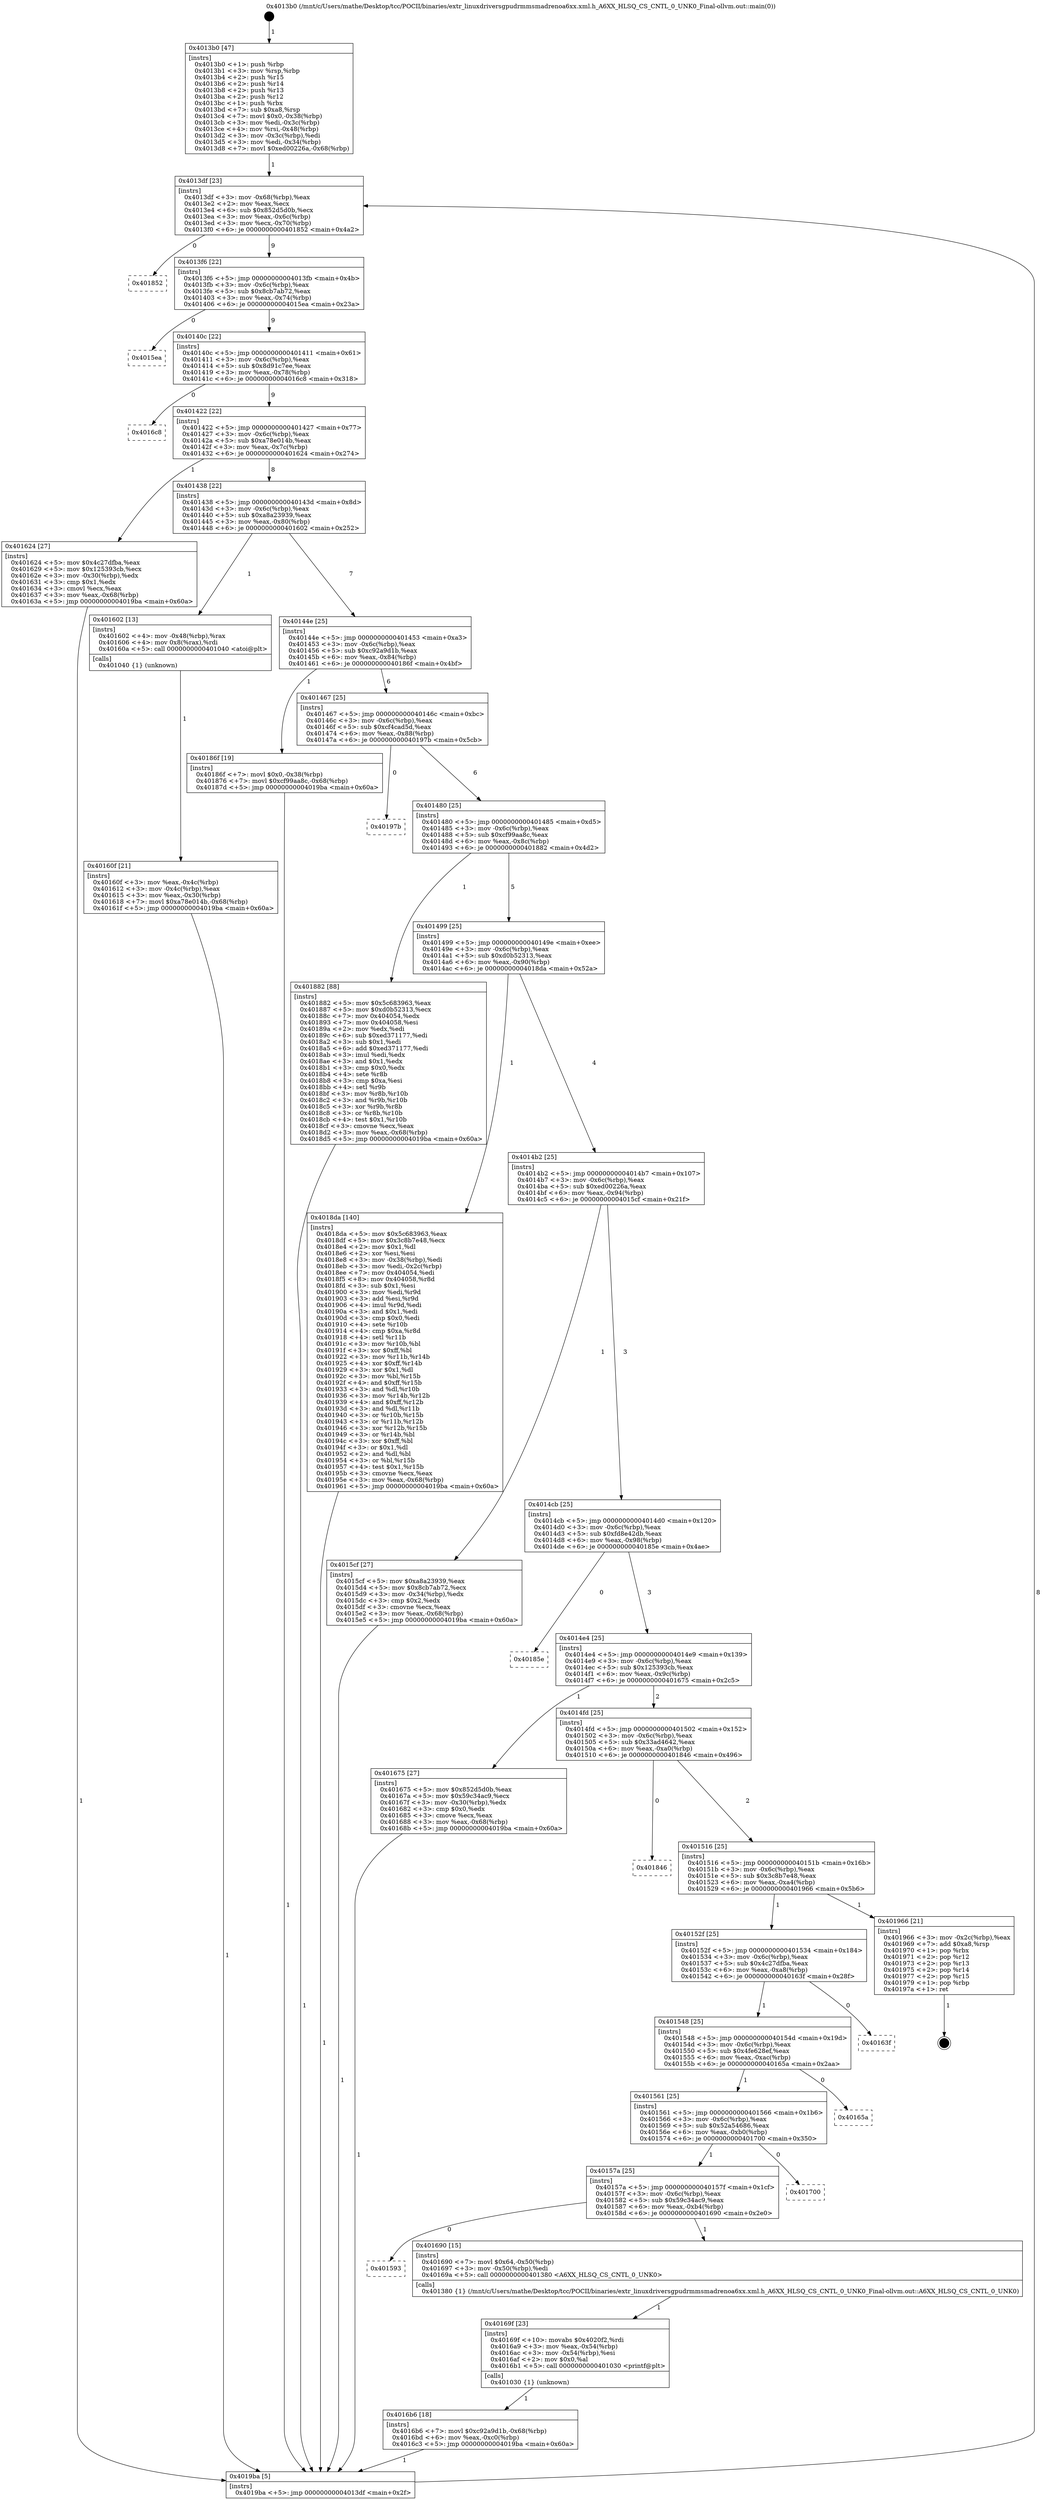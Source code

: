 digraph "0x4013b0" {
  label = "0x4013b0 (/mnt/c/Users/mathe/Desktop/tcc/POCII/binaries/extr_linuxdriversgpudrmmsmadrenoa6xx.xml.h_A6XX_HLSQ_CS_CNTL_0_UNK0_Final-ollvm.out::main(0))"
  labelloc = "t"
  node[shape=record]

  Entry [label="",width=0.3,height=0.3,shape=circle,fillcolor=black,style=filled]
  "0x4013df" [label="{
     0x4013df [23]\l
     | [instrs]\l
     &nbsp;&nbsp;0x4013df \<+3\>: mov -0x68(%rbp),%eax\l
     &nbsp;&nbsp;0x4013e2 \<+2\>: mov %eax,%ecx\l
     &nbsp;&nbsp;0x4013e4 \<+6\>: sub $0x852d5d0b,%ecx\l
     &nbsp;&nbsp;0x4013ea \<+3\>: mov %eax,-0x6c(%rbp)\l
     &nbsp;&nbsp;0x4013ed \<+3\>: mov %ecx,-0x70(%rbp)\l
     &nbsp;&nbsp;0x4013f0 \<+6\>: je 0000000000401852 \<main+0x4a2\>\l
  }"]
  "0x401852" [label="{
     0x401852\l
  }", style=dashed]
  "0x4013f6" [label="{
     0x4013f6 [22]\l
     | [instrs]\l
     &nbsp;&nbsp;0x4013f6 \<+5\>: jmp 00000000004013fb \<main+0x4b\>\l
     &nbsp;&nbsp;0x4013fb \<+3\>: mov -0x6c(%rbp),%eax\l
     &nbsp;&nbsp;0x4013fe \<+5\>: sub $0x8cb7ab72,%eax\l
     &nbsp;&nbsp;0x401403 \<+3\>: mov %eax,-0x74(%rbp)\l
     &nbsp;&nbsp;0x401406 \<+6\>: je 00000000004015ea \<main+0x23a\>\l
  }"]
  Exit [label="",width=0.3,height=0.3,shape=circle,fillcolor=black,style=filled,peripheries=2]
  "0x4015ea" [label="{
     0x4015ea\l
  }", style=dashed]
  "0x40140c" [label="{
     0x40140c [22]\l
     | [instrs]\l
     &nbsp;&nbsp;0x40140c \<+5\>: jmp 0000000000401411 \<main+0x61\>\l
     &nbsp;&nbsp;0x401411 \<+3\>: mov -0x6c(%rbp),%eax\l
     &nbsp;&nbsp;0x401414 \<+5\>: sub $0x8d91c7ee,%eax\l
     &nbsp;&nbsp;0x401419 \<+3\>: mov %eax,-0x78(%rbp)\l
     &nbsp;&nbsp;0x40141c \<+6\>: je 00000000004016c8 \<main+0x318\>\l
  }"]
  "0x4016b6" [label="{
     0x4016b6 [18]\l
     | [instrs]\l
     &nbsp;&nbsp;0x4016b6 \<+7\>: movl $0xc92a9d1b,-0x68(%rbp)\l
     &nbsp;&nbsp;0x4016bd \<+6\>: mov %eax,-0xc0(%rbp)\l
     &nbsp;&nbsp;0x4016c3 \<+5\>: jmp 00000000004019ba \<main+0x60a\>\l
  }"]
  "0x4016c8" [label="{
     0x4016c8\l
  }", style=dashed]
  "0x401422" [label="{
     0x401422 [22]\l
     | [instrs]\l
     &nbsp;&nbsp;0x401422 \<+5\>: jmp 0000000000401427 \<main+0x77\>\l
     &nbsp;&nbsp;0x401427 \<+3\>: mov -0x6c(%rbp),%eax\l
     &nbsp;&nbsp;0x40142a \<+5\>: sub $0xa78e014b,%eax\l
     &nbsp;&nbsp;0x40142f \<+3\>: mov %eax,-0x7c(%rbp)\l
     &nbsp;&nbsp;0x401432 \<+6\>: je 0000000000401624 \<main+0x274\>\l
  }"]
  "0x40169f" [label="{
     0x40169f [23]\l
     | [instrs]\l
     &nbsp;&nbsp;0x40169f \<+10\>: movabs $0x4020f2,%rdi\l
     &nbsp;&nbsp;0x4016a9 \<+3\>: mov %eax,-0x54(%rbp)\l
     &nbsp;&nbsp;0x4016ac \<+3\>: mov -0x54(%rbp),%esi\l
     &nbsp;&nbsp;0x4016af \<+2\>: mov $0x0,%al\l
     &nbsp;&nbsp;0x4016b1 \<+5\>: call 0000000000401030 \<printf@plt\>\l
     | [calls]\l
     &nbsp;&nbsp;0x401030 \{1\} (unknown)\l
  }"]
  "0x401624" [label="{
     0x401624 [27]\l
     | [instrs]\l
     &nbsp;&nbsp;0x401624 \<+5\>: mov $0x4c27dfba,%eax\l
     &nbsp;&nbsp;0x401629 \<+5\>: mov $0x125393cb,%ecx\l
     &nbsp;&nbsp;0x40162e \<+3\>: mov -0x30(%rbp),%edx\l
     &nbsp;&nbsp;0x401631 \<+3\>: cmp $0x1,%edx\l
     &nbsp;&nbsp;0x401634 \<+3\>: cmovl %ecx,%eax\l
     &nbsp;&nbsp;0x401637 \<+3\>: mov %eax,-0x68(%rbp)\l
     &nbsp;&nbsp;0x40163a \<+5\>: jmp 00000000004019ba \<main+0x60a\>\l
  }"]
  "0x401438" [label="{
     0x401438 [22]\l
     | [instrs]\l
     &nbsp;&nbsp;0x401438 \<+5\>: jmp 000000000040143d \<main+0x8d\>\l
     &nbsp;&nbsp;0x40143d \<+3\>: mov -0x6c(%rbp),%eax\l
     &nbsp;&nbsp;0x401440 \<+5\>: sub $0xa8a23939,%eax\l
     &nbsp;&nbsp;0x401445 \<+3\>: mov %eax,-0x80(%rbp)\l
     &nbsp;&nbsp;0x401448 \<+6\>: je 0000000000401602 \<main+0x252\>\l
  }"]
  "0x401593" [label="{
     0x401593\l
  }", style=dashed]
  "0x401602" [label="{
     0x401602 [13]\l
     | [instrs]\l
     &nbsp;&nbsp;0x401602 \<+4\>: mov -0x48(%rbp),%rax\l
     &nbsp;&nbsp;0x401606 \<+4\>: mov 0x8(%rax),%rdi\l
     &nbsp;&nbsp;0x40160a \<+5\>: call 0000000000401040 \<atoi@plt\>\l
     | [calls]\l
     &nbsp;&nbsp;0x401040 \{1\} (unknown)\l
  }"]
  "0x40144e" [label="{
     0x40144e [25]\l
     | [instrs]\l
     &nbsp;&nbsp;0x40144e \<+5\>: jmp 0000000000401453 \<main+0xa3\>\l
     &nbsp;&nbsp;0x401453 \<+3\>: mov -0x6c(%rbp),%eax\l
     &nbsp;&nbsp;0x401456 \<+5\>: sub $0xc92a9d1b,%eax\l
     &nbsp;&nbsp;0x40145b \<+6\>: mov %eax,-0x84(%rbp)\l
     &nbsp;&nbsp;0x401461 \<+6\>: je 000000000040186f \<main+0x4bf\>\l
  }"]
  "0x401690" [label="{
     0x401690 [15]\l
     | [instrs]\l
     &nbsp;&nbsp;0x401690 \<+7\>: movl $0x64,-0x50(%rbp)\l
     &nbsp;&nbsp;0x401697 \<+3\>: mov -0x50(%rbp),%edi\l
     &nbsp;&nbsp;0x40169a \<+5\>: call 0000000000401380 \<A6XX_HLSQ_CS_CNTL_0_UNK0\>\l
     | [calls]\l
     &nbsp;&nbsp;0x401380 \{1\} (/mnt/c/Users/mathe/Desktop/tcc/POCII/binaries/extr_linuxdriversgpudrmmsmadrenoa6xx.xml.h_A6XX_HLSQ_CS_CNTL_0_UNK0_Final-ollvm.out::A6XX_HLSQ_CS_CNTL_0_UNK0)\l
  }"]
  "0x40186f" [label="{
     0x40186f [19]\l
     | [instrs]\l
     &nbsp;&nbsp;0x40186f \<+7\>: movl $0x0,-0x38(%rbp)\l
     &nbsp;&nbsp;0x401876 \<+7\>: movl $0xcf99aa8c,-0x68(%rbp)\l
     &nbsp;&nbsp;0x40187d \<+5\>: jmp 00000000004019ba \<main+0x60a\>\l
  }"]
  "0x401467" [label="{
     0x401467 [25]\l
     | [instrs]\l
     &nbsp;&nbsp;0x401467 \<+5\>: jmp 000000000040146c \<main+0xbc\>\l
     &nbsp;&nbsp;0x40146c \<+3\>: mov -0x6c(%rbp),%eax\l
     &nbsp;&nbsp;0x40146f \<+5\>: sub $0xcf4cad5d,%eax\l
     &nbsp;&nbsp;0x401474 \<+6\>: mov %eax,-0x88(%rbp)\l
     &nbsp;&nbsp;0x40147a \<+6\>: je 000000000040197b \<main+0x5cb\>\l
  }"]
  "0x40157a" [label="{
     0x40157a [25]\l
     | [instrs]\l
     &nbsp;&nbsp;0x40157a \<+5\>: jmp 000000000040157f \<main+0x1cf\>\l
     &nbsp;&nbsp;0x40157f \<+3\>: mov -0x6c(%rbp),%eax\l
     &nbsp;&nbsp;0x401582 \<+5\>: sub $0x59c34ac9,%eax\l
     &nbsp;&nbsp;0x401587 \<+6\>: mov %eax,-0xb4(%rbp)\l
     &nbsp;&nbsp;0x40158d \<+6\>: je 0000000000401690 \<main+0x2e0\>\l
  }"]
  "0x40197b" [label="{
     0x40197b\l
  }", style=dashed]
  "0x401480" [label="{
     0x401480 [25]\l
     | [instrs]\l
     &nbsp;&nbsp;0x401480 \<+5\>: jmp 0000000000401485 \<main+0xd5\>\l
     &nbsp;&nbsp;0x401485 \<+3\>: mov -0x6c(%rbp),%eax\l
     &nbsp;&nbsp;0x401488 \<+5\>: sub $0xcf99aa8c,%eax\l
     &nbsp;&nbsp;0x40148d \<+6\>: mov %eax,-0x8c(%rbp)\l
     &nbsp;&nbsp;0x401493 \<+6\>: je 0000000000401882 \<main+0x4d2\>\l
  }"]
  "0x401700" [label="{
     0x401700\l
  }", style=dashed]
  "0x401882" [label="{
     0x401882 [88]\l
     | [instrs]\l
     &nbsp;&nbsp;0x401882 \<+5\>: mov $0x5c683963,%eax\l
     &nbsp;&nbsp;0x401887 \<+5\>: mov $0xd0b52313,%ecx\l
     &nbsp;&nbsp;0x40188c \<+7\>: mov 0x404054,%edx\l
     &nbsp;&nbsp;0x401893 \<+7\>: mov 0x404058,%esi\l
     &nbsp;&nbsp;0x40189a \<+2\>: mov %edx,%edi\l
     &nbsp;&nbsp;0x40189c \<+6\>: sub $0xed371177,%edi\l
     &nbsp;&nbsp;0x4018a2 \<+3\>: sub $0x1,%edi\l
     &nbsp;&nbsp;0x4018a5 \<+6\>: add $0xed371177,%edi\l
     &nbsp;&nbsp;0x4018ab \<+3\>: imul %edi,%edx\l
     &nbsp;&nbsp;0x4018ae \<+3\>: and $0x1,%edx\l
     &nbsp;&nbsp;0x4018b1 \<+3\>: cmp $0x0,%edx\l
     &nbsp;&nbsp;0x4018b4 \<+4\>: sete %r8b\l
     &nbsp;&nbsp;0x4018b8 \<+3\>: cmp $0xa,%esi\l
     &nbsp;&nbsp;0x4018bb \<+4\>: setl %r9b\l
     &nbsp;&nbsp;0x4018bf \<+3\>: mov %r8b,%r10b\l
     &nbsp;&nbsp;0x4018c2 \<+3\>: and %r9b,%r10b\l
     &nbsp;&nbsp;0x4018c5 \<+3\>: xor %r9b,%r8b\l
     &nbsp;&nbsp;0x4018c8 \<+3\>: or %r8b,%r10b\l
     &nbsp;&nbsp;0x4018cb \<+4\>: test $0x1,%r10b\l
     &nbsp;&nbsp;0x4018cf \<+3\>: cmovne %ecx,%eax\l
     &nbsp;&nbsp;0x4018d2 \<+3\>: mov %eax,-0x68(%rbp)\l
     &nbsp;&nbsp;0x4018d5 \<+5\>: jmp 00000000004019ba \<main+0x60a\>\l
  }"]
  "0x401499" [label="{
     0x401499 [25]\l
     | [instrs]\l
     &nbsp;&nbsp;0x401499 \<+5\>: jmp 000000000040149e \<main+0xee\>\l
     &nbsp;&nbsp;0x40149e \<+3\>: mov -0x6c(%rbp),%eax\l
     &nbsp;&nbsp;0x4014a1 \<+5\>: sub $0xd0b52313,%eax\l
     &nbsp;&nbsp;0x4014a6 \<+6\>: mov %eax,-0x90(%rbp)\l
     &nbsp;&nbsp;0x4014ac \<+6\>: je 00000000004018da \<main+0x52a\>\l
  }"]
  "0x401561" [label="{
     0x401561 [25]\l
     | [instrs]\l
     &nbsp;&nbsp;0x401561 \<+5\>: jmp 0000000000401566 \<main+0x1b6\>\l
     &nbsp;&nbsp;0x401566 \<+3\>: mov -0x6c(%rbp),%eax\l
     &nbsp;&nbsp;0x401569 \<+5\>: sub $0x52a54686,%eax\l
     &nbsp;&nbsp;0x40156e \<+6\>: mov %eax,-0xb0(%rbp)\l
     &nbsp;&nbsp;0x401574 \<+6\>: je 0000000000401700 \<main+0x350\>\l
  }"]
  "0x4018da" [label="{
     0x4018da [140]\l
     | [instrs]\l
     &nbsp;&nbsp;0x4018da \<+5\>: mov $0x5c683963,%eax\l
     &nbsp;&nbsp;0x4018df \<+5\>: mov $0x3c8b7e48,%ecx\l
     &nbsp;&nbsp;0x4018e4 \<+2\>: mov $0x1,%dl\l
     &nbsp;&nbsp;0x4018e6 \<+2\>: xor %esi,%esi\l
     &nbsp;&nbsp;0x4018e8 \<+3\>: mov -0x38(%rbp),%edi\l
     &nbsp;&nbsp;0x4018eb \<+3\>: mov %edi,-0x2c(%rbp)\l
     &nbsp;&nbsp;0x4018ee \<+7\>: mov 0x404054,%edi\l
     &nbsp;&nbsp;0x4018f5 \<+8\>: mov 0x404058,%r8d\l
     &nbsp;&nbsp;0x4018fd \<+3\>: sub $0x1,%esi\l
     &nbsp;&nbsp;0x401900 \<+3\>: mov %edi,%r9d\l
     &nbsp;&nbsp;0x401903 \<+3\>: add %esi,%r9d\l
     &nbsp;&nbsp;0x401906 \<+4\>: imul %r9d,%edi\l
     &nbsp;&nbsp;0x40190a \<+3\>: and $0x1,%edi\l
     &nbsp;&nbsp;0x40190d \<+3\>: cmp $0x0,%edi\l
     &nbsp;&nbsp;0x401910 \<+4\>: sete %r10b\l
     &nbsp;&nbsp;0x401914 \<+4\>: cmp $0xa,%r8d\l
     &nbsp;&nbsp;0x401918 \<+4\>: setl %r11b\l
     &nbsp;&nbsp;0x40191c \<+3\>: mov %r10b,%bl\l
     &nbsp;&nbsp;0x40191f \<+3\>: xor $0xff,%bl\l
     &nbsp;&nbsp;0x401922 \<+3\>: mov %r11b,%r14b\l
     &nbsp;&nbsp;0x401925 \<+4\>: xor $0xff,%r14b\l
     &nbsp;&nbsp;0x401929 \<+3\>: xor $0x1,%dl\l
     &nbsp;&nbsp;0x40192c \<+3\>: mov %bl,%r15b\l
     &nbsp;&nbsp;0x40192f \<+4\>: and $0xff,%r15b\l
     &nbsp;&nbsp;0x401933 \<+3\>: and %dl,%r10b\l
     &nbsp;&nbsp;0x401936 \<+3\>: mov %r14b,%r12b\l
     &nbsp;&nbsp;0x401939 \<+4\>: and $0xff,%r12b\l
     &nbsp;&nbsp;0x40193d \<+3\>: and %dl,%r11b\l
     &nbsp;&nbsp;0x401940 \<+3\>: or %r10b,%r15b\l
     &nbsp;&nbsp;0x401943 \<+3\>: or %r11b,%r12b\l
     &nbsp;&nbsp;0x401946 \<+3\>: xor %r12b,%r15b\l
     &nbsp;&nbsp;0x401949 \<+3\>: or %r14b,%bl\l
     &nbsp;&nbsp;0x40194c \<+3\>: xor $0xff,%bl\l
     &nbsp;&nbsp;0x40194f \<+3\>: or $0x1,%dl\l
     &nbsp;&nbsp;0x401952 \<+2\>: and %dl,%bl\l
     &nbsp;&nbsp;0x401954 \<+3\>: or %bl,%r15b\l
     &nbsp;&nbsp;0x401957 \<+4\>: test $0x1,%r15b\l
     &nbsp;&nbsp;0x40195b \<+3\>: cmovne %ecx,%eax\l
     &nbsp;&nbsp;0x40195e \<+3\>: mov %eax,-0x68(%rbp)\l
     &nbsp;&nbsp;0x401961 \<+5\>: jmp 00000000004019ba \<main+0x60a\>\l
  }"]
  "0x4014b2" [label="{
     0x4014b2 [25]\l
     | [instrs]\l
     &nbsp;&nbsp;0x4014b2 \<+5\>: jmp 00000000004014b7 \<main+0x107\>\l
     &nbsp;&nbsp;0x4014b7 \<+3\>: mov -0x6c(%rbp),%eax\l
     &nbsp;&nbsp;0x4014ba \<+5\>: sub $0xed00226a,%eax\l
     &nbsp;&nbsp;0x4014bf \<+6\>: mov %eax,-0x94(%rbp)\l
     &nbsp;&nbsp;0x4014c5 \<+6\>: je 00000000004015cf \<main+0x21f\>\l
  }"]
  "0x40165a" [label="{
     0x40165a\l
  }", style=dashed]
  "0x4015cf" [label="{
     0x4015cf [27]\l
     | [instrs]\l
     &nbsp;&nbsp;0x4015cf \<+5\>: mov $0xa8a23939,%eax\l
     &nbsp;&nbsp;0x4015d4 \<+5\>: mov $0x8cb7ab72,%ecx\l
     &nbsp;&nbsp;0x4015d9 \<+3\>: mov -0x34(%rbp),%edx\l
     &nbsp;&nbsp;0x4015dc \<+3\>: cmp $0x2,%edx\l
     &nbsp;&nbsp;0x4015df \<+3\>: cmovne %ecx,%eax\l
     &nbsp;&nbsp;0x4015e2 \<+3\>: mov %eax,-0x68(%rbp)\l
     &nbsp;&nbsp;0x4015e5 \<+5\>: jmp 00000000004019ba \<main+0x60a\>\l
  }"]
  "0x4014cb" [label="{
     0x4014cb [25]\l
     | [instrs]\l
     &nbsp;&nbsp;0x4014cb \<+5\>: jmp 00000000004014d0 \<main+0x120\>\l
     &nbsp;&nbsp;0x4014d0 \<+3\>: mov -0x6c(%rbp),%eax\l
     &nbsp;&nbsp;0x4014d3 \<+5\>: sub $0xfd8e42db,%eax\l
     &nbsp;&nbsp;0x4014d8 \<+6\>: mov %eax,-0x98(%rbp)\l
     &nbsp;&nbsp;0x4014de \<+6\>: je 000000000040185e \<main+0x4ae\>\l
  }"]
  "0x4019ba" [label="{
     0x4019ba [5]\l
     | [instrs]\l
     &nbsp;&nbsp;0x4019ba \<+5\>: jmp 00000000004013df \<main+0x2f\>\l
  }"]
  "0x4013b0" [label="{
     0x4013b0 [47]\l
     | [instrs]\l
     &nbsp;&nbsp;0x4013b0 \<+1\>: push %rbp\l
     &nbsp;&nbsp;0x4013b1 \<+3\>: mov %rsp,%rbp\l
     &nbsp;&nbsp;0x4013b4 \<+2\>: push %r15\l
     &nbsp;&nbsp;0x4013b6 \<+2\>: push %r14\l
     &nbsp;&nbsp;0x4013b8 \<+2\>: push %r13\l
     &nbsp;&nbsp;0x4013ba \<+2\>: push %r12\l
     &nbsp;&nbsp;0x4013bc \<+1\>: push %rbx\l
     &nbsp;&nbsp;0x4013bd \<+7\>: sub $0xa8,%rsp\l
     &nbsp;&nbsp;0x4013c4 \<+7\>: movl $0x0,-0x38(%rbp)\l
     &nbsp;&nbsp;0x4013cb \<+3\>: mov %edi,-0x3c(%rbp)\l
     &nbsp;&nbsp;0x4013ce \<+4\>: mov %rsi,-0x48(%rbp)\l
     &nbsp;&nbsp;0x4013d2 \<+3\>: mov -0x3c(%rbp),%edi\l
     &nbsp;&nbsp;0x4013d5 \<+3\>: mov %edi,-0x34(%rbp)\l
     &nbsp;&nbsp;0x4013d8 \<+7\>: movl $0xed00226a,-0x68(%rbp)\l
  }"]
  "0x40160f" [label="{
     0x40160f [21]\l
     | [instrs]\l
     &nbsp;&nbsp;0x40160f \<+3\>: mov %eax,-0x4c(%rbp)\l
     &nbsp;&nbsp;0x401612 \<+3\>: mov -0x4c(%rbp),%eax\l
     &nbsp;&nbsp;0x401615 \<+3\>: mov %eax,-0x30(%rbp)\l
     &nbsp;&nbsp;0x401618 \<+7\>: movl $0xa78e014b,-0x68(%rbp)\l
     &nbsp;&nbsp;0x40161f \<+5\>: jmp 00000000004019ba \<main+0x60a\>\l
  }"]
  "0x401548" [label="{
     0x401548 [25]\l
     | [instrs]\l
     &nbsp;&nbsp;0x401548 \<+5\>: jmp 000000000040154d \<main+0x19d\>\l
     &nbsp;&nbsp;0x40154d \<+3\>: mov -0x6c(%rbp),%eax\l
     &nbsp;&nbsp;0x401550 \<+5\>: sub $0x4fe628ef,%eax\l
     &nbsp;&nbsp;0x401555 \<+6\>: mov %eax,-0xac(%rbp)\l
     &nbsp;&nbsp;0x40155b \<+6\>: je 000000000040165a \<main+0x2aa\>\l
  }"]
  "0x40185e" [label="{
     0x40185e\l
  }", style=dashed]
  "0x4014e4" [label="{
     0x4014e4 [25]\l
     | [instrs]\l
     &nbsp;&nbsp;0x4014e4 \<+5\>: jmp 00000000004014e9 \<main+0x139\>\l
     &nbsp;&nbsp;0x4014e9 \<+3\>: mov -0x6c(%rbp),%eax\l
     &nbsp;&nbsp;0x4014ec \<+5\>: sub $0x125393cb,%eax\l
     &nbsp;&nbsp;0x4014f1 \<+6\>: mov %eax,-0x9c(%rbp)\l
     &nbsp;&nbsp;0x4014f7 \<+6\>: je 0000000000401675 \<main+0x2c5\>\l
  }"]
  "0x40163f" [label="{
     0x40163f\l
  }", style=dashed]
  "0x401675" [label="{
     0x401675 [27]\l
     | [instrs]\l
     &nbsp;&nbsp;0x401675 \<+5\>: mov $0x852d5d0b,%eax\l
     &nbsp;&nbsp;0x40167a \<+5\>: mov $0x59c34ac9,%ecx\l
     &nbsp;&nbsp;0x40167f \<+3\>: mov -0x30(%rbp),%edx\l
     &nbsp;&nbsp;0x401682 \<+3\>: cmp $0x0,%edx\l
     &nbsp;&nbsp;0x401685 \<+3\>: cmove %ecx,%eax\l
     &nbsp;&nbsp;0x401688 \<+3\>: mov %eax,-0x68(%rbp)\l
     &nbsp;&nbsp;0x40168b \<+5\>: jmp 00000000004019ba \<main+0x60a\>\l
  }"]
  "0x4014fd" [label="{
     0x4014fd [25]\l
     | [instrs]\l
     &nbsp;&nbsp;0x4014fd \<+5\>: jmp 0000000000401502 \<main+0x152\>\l
     &nbsp;&nbsp;0x401502 \<+3\>: mov -0x6c(%rbp),%eax\l
     &nbsp;&nbsp;0x401505 \<+5\>: sub $0x33ad4642,%eax\l
     &nbsp;&nbsp;0x40150a \<+6\>: mov %eax,-0xa0(%rbp)\l
     &nbsp;&nbsp;0x401510 \<+6\>: je 0000000000401846 \<main+0x496\>\l
  }"]
  "0x40152f" [label="{
     0x40152f [25]\l
     | [instrs]\l
     &nbsp;&nbsp;0x40152f \<+5\>: jmp 0000000000401534 \<main+0x184\>\l
     &nbsp;&nbsp;0x401534 \<+3\>: mov -0x6c(%rbp),%eax\l
     &nbsp;&nbsp;0x401537 \<+5\>: sub $0x4c27dfba,%eax\l
     &nbsp;&nbsp;0x40153c \<+6\>: mov %eax,-0xa8(%rbp)\l
     &nbsp;&nbsp;0x401542 \<+6\>: je 000000000040163f \<main+0x28f\>\l
  }"]
  "0x401846" [label="{
     0x401846\l
  }", style=dashed]
  "0x401516" [label="{
     0x401516 [25]\l
     | [instrs]\l
     &nbsp;&nbsp;0x401516 \<+5\>: jmp 000000000040151b \<main+0x16b\>\l
     &nbsp;&nbsp;0x40151b \<+3\>: mov -0x6c(%rbp),%eax\l
     &nbsp;&nbsp;0x40151e \<+5\>: sub $0x3c8b7e48,%eax\l
     &nbsp;&nbsp;0x401523 \<+6\>: mov %eax,-0xa4(%rbp)\l
     &nbsp;&nbsp;0x401529 \<+6\>: je 0000000000401966 \<main+0x5b6\>\l
  }"]
  "0x401966" [label="{
     0x401966 [21]\l
     | [instrs]\l
     &nbsp;&nbsp;0x401966 \<+3\>: mov -0x2c(%rbp),%eax\l
     &nbsp;&nbsp;0x401969 \<+7\>: add $0xa8,%rsp\l
     &nbsp;&nbsp;0x401970 \<+1\>: pop %rbx\l
     &nbsp;&nbsp;0x401971 \<+2\>: pop %r12\l
     &nbsp;&nbsp;0x401973 \<+2\>: pop %r13\l
     &nbsp;&nbsp;0x401975 \<+2\>: pop %r14\l
     &nbsp;&nbsp;0x401977 \<+2\>: pop %r15\l
     &nbsp;&nbsp;0x401979 \<+1\>: pop %rbp\l
     &nbsp;&nbsp;0x40197a \<+1\>: ret\l
  }"]
  Entry -> "0x4013b0" [label=" 1"]
  "0x4013df" -> "0x401852" [label=" 0"]
  "0x4013df" -> "0x4013f6" [label=" 9"]
  "0x401966" -> Exit [label=" 1"]
  "0x4013f6" -> "0x4015ea" [label=" 0"]
  "0x4013f6" -> "0x40140c" [label=" 9"]
  "0x4018da" -> "0x4019ba" [label=" 1"]
  "0x40140c" -> "0x4016c8" [label=" 0"]
  "0x40140c" -> "0x401422" [label=" 9"]
  "0x401882" -> "0x4019ba" [label=" 1"]
  "0x401422" -> "0x401624" [label=" 1"]
  "0x401422" -> "0x401438" [label=" 8"]
  "0x40186f" -> "0x4019ba" [label=" 1"]
  "0x401438" -> "0x401602" [label=" 1"]
  "0x401438" -> "0x40144e" [label=" 7"]
  "0x4016b6" -> "0x4019ba" [label=" 1"]
  "0x40144e" -> "0x40186f" [label=" 1"]
  "0x40144e" -> "0x401467" [label=" 6"]
  "0x40169f" -> "0x4016b6" [label=" 1"]
  "0x401467" -> "0x40197b" [label=" 0"]
  "0x401467" -> "0x401480" [label=" 6"]
  "0x40157a" -> "0x401593" [label=" 0"]
  "0x401480" -> "0x401882" [label=" 1"]
  "0x401480" -> "0x401499" [label=" 5"]
  "0x40157a" -> "0x401690" [label=" 1"]
  "0x401499" -> "0x4018da" [label=" 1"]
  "0x401499" -> "0x4014b2" [label=" 4"]
  "0x401561" -> "0x40157a" [label=" 1"]
  "0x4014b2" -> "0x4015cf" [label=" 1"]
  "0x4014b2" -> "0x4014cb" [label=" 3"]
  "0x4015cf" -> "0x4019ba" [label=" 1"]
  "0x4013b0" -> "0x4013df" [label=" 1"]
  "0x4019ba" -> "0x4013df" [label=" 8"]
  "0x401602" -> "0x40160f" [label=" 1"]
  "0x40160f" -> "0x4019ba" [label=" 1"]
  "0x401624" -> "0x4019ba" [label=" 1"]
  "0x401561" -> "0x401700" [label=" 0"]
  "0x4014cb" -> "0x40185e" [label=" 0"]
  "0x4014cb" -> "0x4014e4" [label=" 3"]
  "0x401548" -> "0x401561" [label=" 1"]
  "0x4014e4" -> "0x401675" [label=" 1"]
  "0x4014e4" -> "0x4014fd" [label=" 2"]
  "0x401675" -> "0x4019ba" [label=" 1"]
  "0x401548" -> "0x40165a" [label=" 0"]
  "0x4014fd" -> "0x401846" [label=" 0"]
  "0x4014fd" -> "0x401516" [label=" 2"]
  "0x40152f" -> "0x401548" [label=" 1"]
  "0x401516" -> "0x401966" [label=" 1"]
  "0x401516" -> "0x40152f" [label=" 1"]
  "0x401690" -> "0x40169f" [label=" 1"]
  "0x40152f" -> "0x40163f" [label=" 0"]
}
